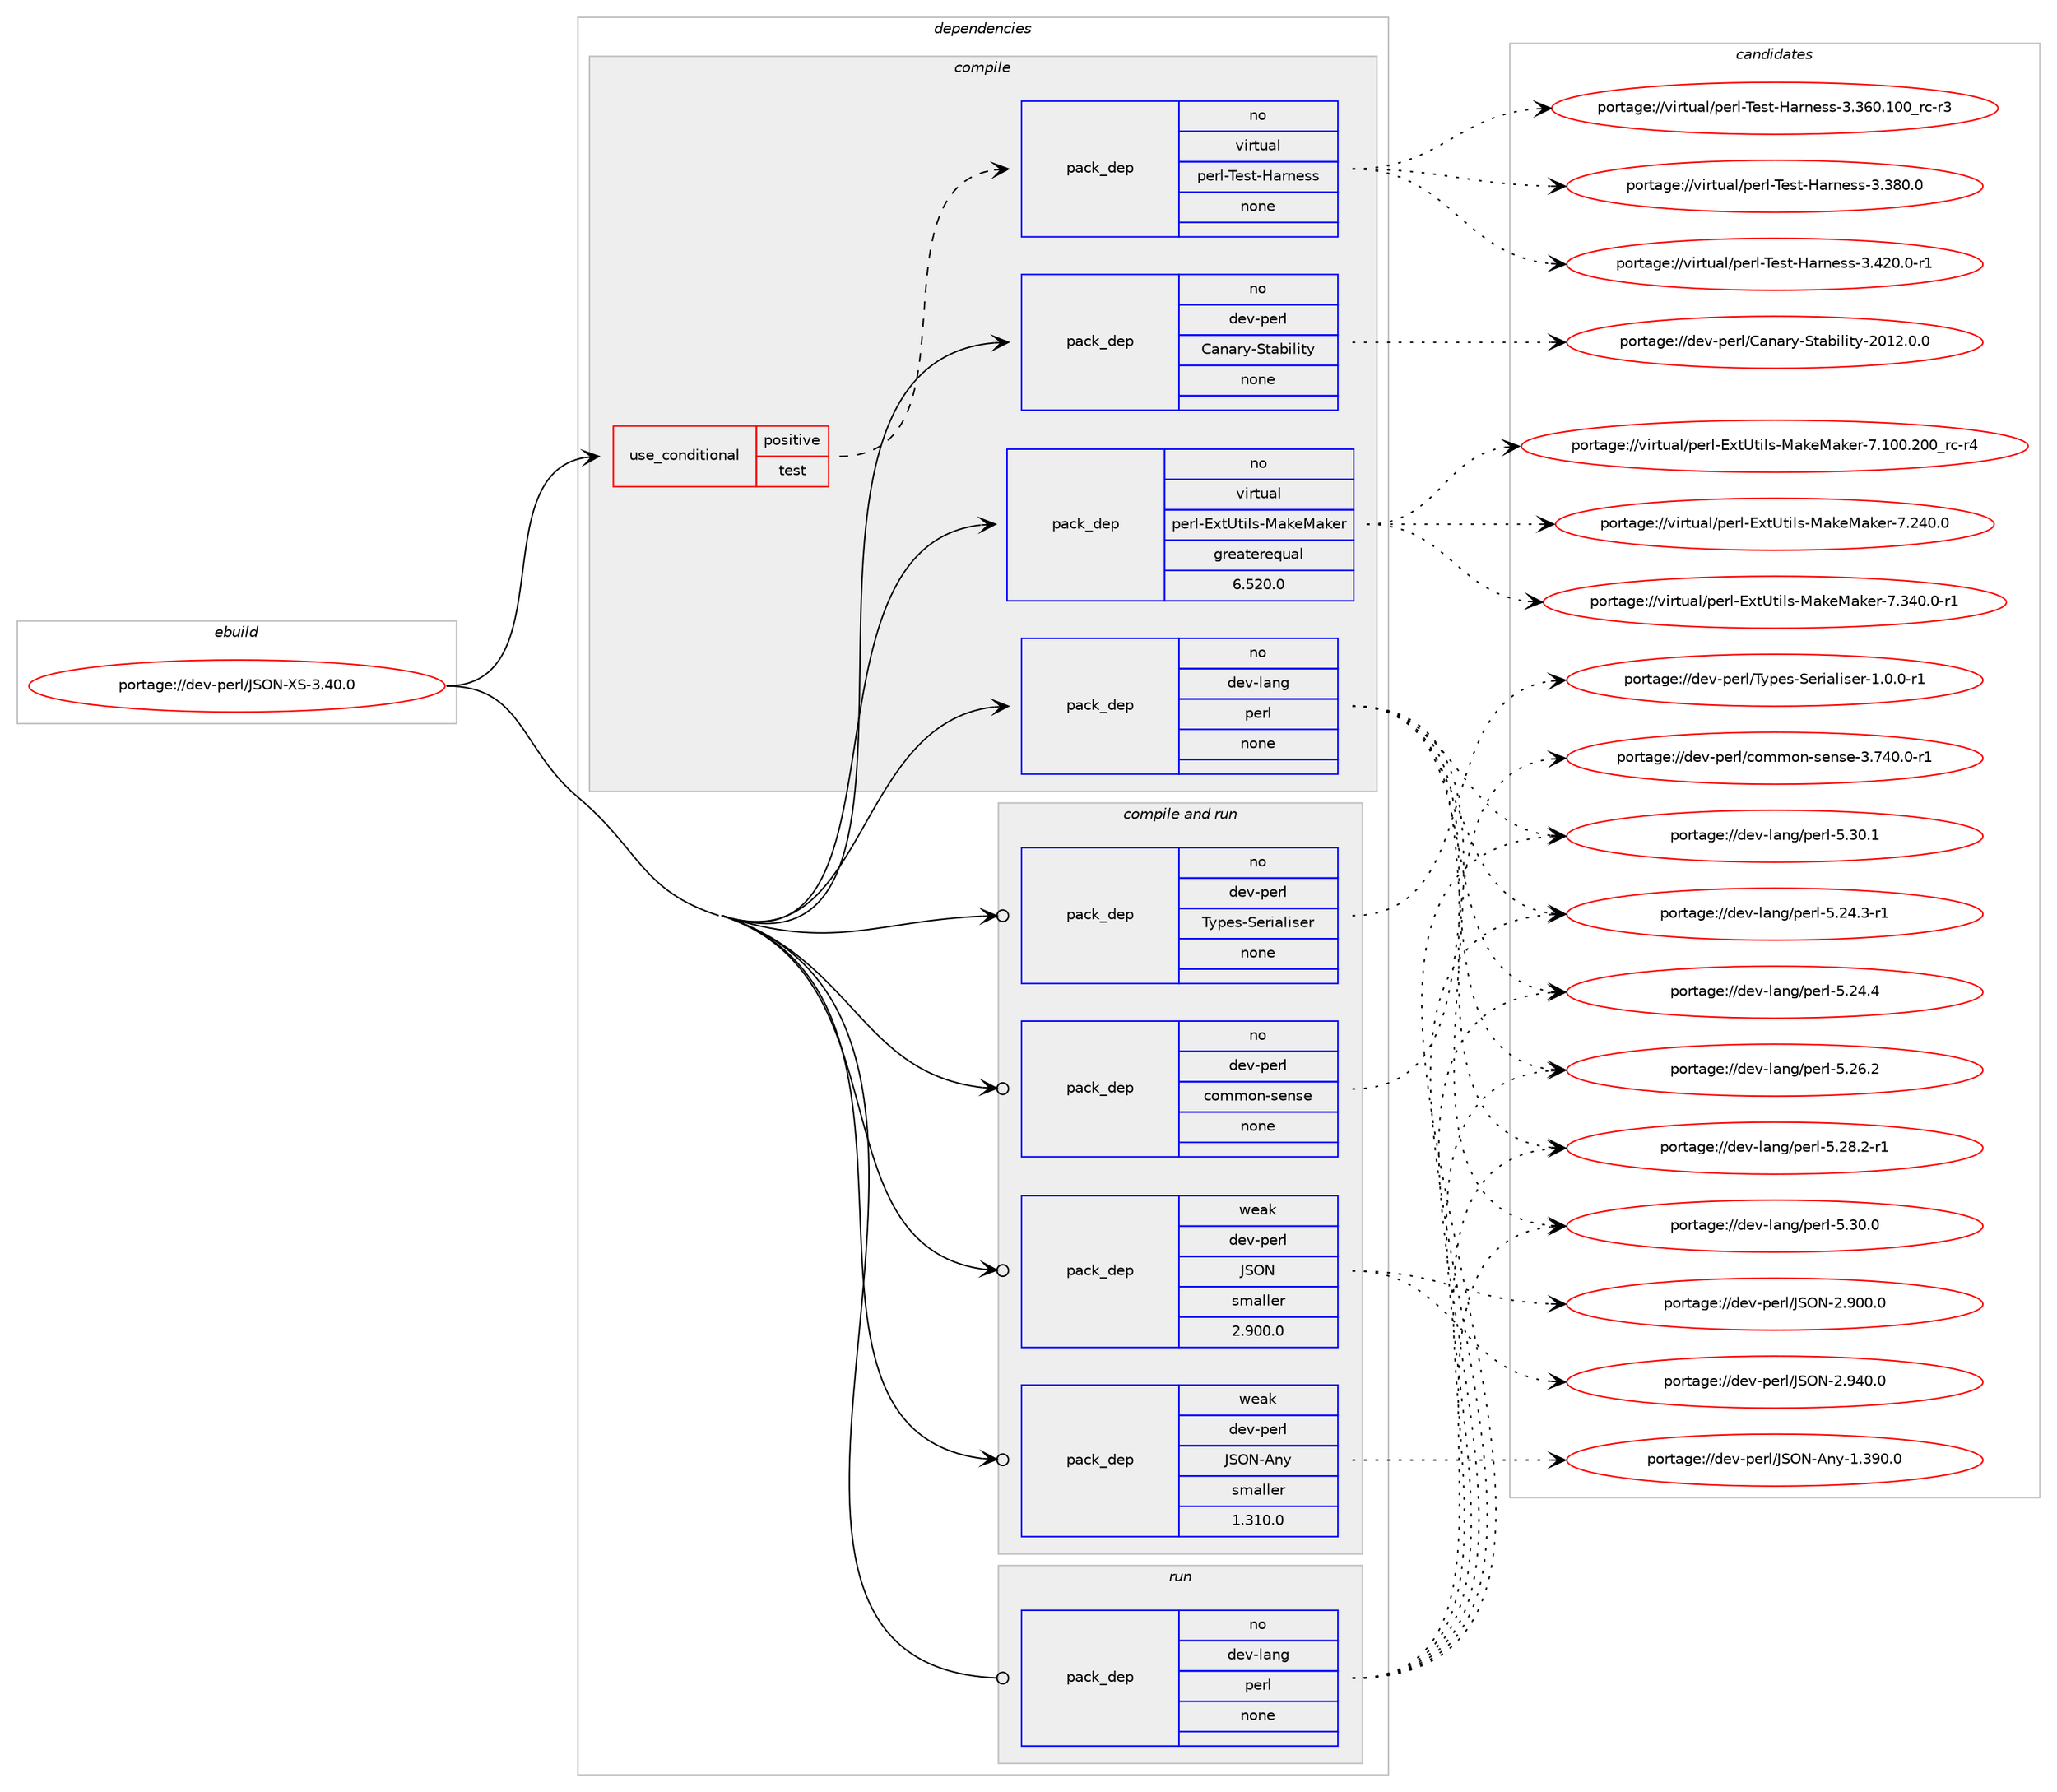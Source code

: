 digraph prolog {

# *************
# Graph options
# *************

newrank=true;
concentrate=true;
compound=true;
graph [rankdir=LR,fontname=Helvetica,fontsize=10,ranksep=1.5];#, ranksep=2.5, nodesep=0.2];
edge  [arrowhead=vee];
node  [fontname=Helvetica,fontsize=10];

# **********
# The ebuild
# **********

subgraph cluster_leftcol {
color=gray;
rank=same;
label=<<i>ebuild</i>>;
id [label="portage://dev-perl/JSON-XS-3.40.0", color=red, width=4, href="../dev-perl/JSON-XS-3.40.0.svg"];
}

# ****************
# The dependencies
# ****************

subgraph cluster_midcol {
color=gray;
label=<<i>dependencies</i>>;
subgraph cluster_compile {
fillcolor="#eeeeee";
style=filled;
label=<<i>compile</i>>;
subgraph cond23122 {
dependency114663 [label=<<TABLE BORDER="0" CELLBORDER="1" CELLSPACING="0" CELLPADDING="4"><TR><TD ROWSPAN="3" CELLPADDING="10">use_conditional</TD></TR><TR><TD>positive</TD></TR><TR><TD>test</TD></TR></TABLE>>, shape=none, color=red];
subgraph pack88356 {
dependency114664 [label=<<TABLE BORDER="0" CELLBORDER="1" CELLSPACING="0" CELLPADDING="4" WIDTH="220"><TR><TD ROWSPAN="6" CELLPADDING="30">pack_dep</TD></TR><TR><TD WIDTH="110">no</TD></TR><TR><TD>virtual</TD></TR><TR><TD>perl-Test-Harness</TD></TR><TR><TD>none</TD></TR><TR><TD></TD></TR></TABLE>>, shape=none, color=blue];
}
dependency114663:e -> dependency114664:w [weight=20,style="dashed",arrowhead="vee"];
}
id:e -> dependency114663:w [weight=20,style="solid",arrowhead="vee"];
subgraph pack88357 {
dependency114665 [label=<<TABLE BORDER="0" CELLBORDER="1" CELLSPACING="0" CELLPADDING="4" WIDTH="220"><TR><TD ROWSPAN="6" CELLPADDING="30">pack_dep</TD></TR><TR><TD WIDTH="110">no</TD></TR><TR><TD>dev-lang</TD></TR><TR><TD>perl</TD></TR><TR><TD>none</TD></TR><TR><TD></TD></TR></TABLE>>, shape=none, color=blue];
}
id:e -> dependency114665:w [weight=20,style="solid",arrowhead="vee"];
subgraph pack88358 {
dependency114666 [label=<<TABLE BORDER="0" CELLBORDER="1" CELLSPACING="0" CELLPADDING="4" WIDTH="220"><TR><TD ROWSPAN="6" CELLPADDING="30">pack_dep</TD></TR><TR><TD WIDTH="110">no</TD></TR><TR><TD>dev-perl</TD></TR><TR><TD>Canary-Stability</TD></TR><TR><TD>none</TD></TR><TR><TD></TD></TR></TABLE>>, shape=none, color=blue];
}
id:e -> dependency114666:w [weight=20,style="solid",arrowhead="vee"];
subgraph pack88359 {
dependency114667 [label=<<TABLE BORDER="0" CELLBORDER="1" CELLSPACING="0" CELLPADDING="4" WIDTH="220"><TR><TD ROWSPAN="6" CELLPADDING="30">pack_dep</TD></TR><TR><TD WIDTH="110">no</TD></TR><TR><TD>virtual</TD></TR><TR><TD>perl-ExtUtils-MakeMaker</TD></TR><TR><TD>greaterequal</TD></TR><TR><TD>6.520.0</TD></TR></TABLE>>, shape=none, color=blue];
}
id:e -> dependency114667:w [weight=20,style="solid",arrowhead="vee"];
}
subgraph cluster_compileandrun {
fillcolor="#eeeeee";
style=filled;
label=<<i>compile and run</i>>;
subgraph pack88360 {
dependency114668 [label=<<TABLE BORDER="0" CELLBORDER="1" CELLSPACING="0" CELLPADDING="4" WIDTH="220"><TR><TD ROWSPAN="6" CELLPADDING="30">pack_dep</TD></TR><TR><TD WIDTH="110">no</TD></TR><TR><TD>dev-perl</TD></TR><TR><TD>Types-Serialiser</TD></TR><TR><TD>none</TD></TR><TR><TD></TD></TR></TABLE>>, shape=none, color=blue];
}
id:e -> dependency114668:w [weight=20,style="solid",arrowhead="odotvee"];
subgraph pack88361 {
dependency114669 [label=<<TABLE BORDER="0" CELLBORDER="1" CELLSPACING="0" CELLPADDING="4" WIDTH="220"><TR><TD ROWSPAN="6" CELLPADDING="30">pack_dep</TD></TR><TR><TD WIDTH="110">no</TD></TR><TR><TD>dev-perl</TD></TR><TR><TD>common-sense</TD></TR><TR><TD>none</TD></TR><TR><TD></TD></TR></TABLE>>, shape=none, color=blue];
}
id:e -> dependency114669:w [weight=20,style="solid",arrowhead="odotvee"];
subgraph pack88362 {
dependency114670 [label=<<TABLE BORDER="0" CELLBORDER="1" CELLSPACING="0" CELLPADDING="4" WIDTH="220"><TR><TD ROWSPAN="6" CELLPADDING="30">pack_dep</TD></TR><TR><TD WIDTH="110">weak</TD></TR><TR><TD>dev-perl</TD></TR><TR><TD>JSON</TD></TR><TR><TD>smaller</TD></TR><TR><TD>2.900.0</TD></TR></TABLE>>, shape=none, color=blue];
}
id:e -> dependency114670:w [weight=20,style="solid",arrowhead="odotvee"];
subgraph pack88363 {
dependency114671 [label=<<TABLE BORDER="0" CELLBORDER="1" CELLSPACING="0" CELLPADDING="4" WIDTH="220"><TR><TD ROWSPAN="6" CELLPADDING="30">pack_dep</TD></TR><TR><TD WIDTH="110">weak</TD></TR><TR><TD>dev-perl</TD></TR><TR><TD>JSON-Any</TD></TR><TR><TD>smaller</TD></TR><TR><TD>1.310.0</TD></TR></TABLE>>, shape=none, color=blue];
}
id:e -> dependency114671:w [weight=20,style="solid",arrowhead="odotvee"];
}
subgraph cluster_run {
fillcolor="#eeeeee";
style=filled;
label=<<i>run</i>>;
subgraph pack88364 {
dependency114672 [label=<<TABLE BORDER="0" CELLBORDER="1" CELLSPACING="0" CELLPADDING="4" WIDTH="220"><TR><TD ROWSPAN="6" CELLPADDING="30">pack_dep</TD></TR><TR><TD WIDTH="110">no</TD></TR><TR><TD>dev-lang</TD></TR><TR><TD>perl</TD></TR><TR><TD>none</TD></TR><TR><TD></TD></TR></TABLE>>, shape=none, color=blue];
}
id:e -> dependency114672:w [weight=20,style="solid",arrowhead="odot"];
}
}

# **************
# The candidates
# **************

subgraph cluster_choices {
rank=same;
color=gray;
label=<<i>candidates</i>>;

subgraph choice88356 {
color=black;
nodesep=1;
choiceportage118105114116117971084711210111410845841011151164572971141101011151154551465154484649484895114994511451 [label="portage://virtual/perl-Test-Harness-3.360.100_rc-r3", color=red, width=4,href="../virtual/perl-Test-Harness-3.360.100_rc-r3.svg"];
choiceportage118105114116117971084711210111410845841011151164572971141101011151154551465156484648 [label="portage://virtual/perl-Test-Harness-3.380.0", color=red, width=4,href="../virtual/perl-Test-Harness-3.380.0.svg"];
choiceportage1181051141161179710847112101114108458410111511645729711411010111511545514652504846484511449 [label="portage://virtual/perl-Test-Harness-3.420.0-r1", color=red, width=4,href="../virtual/perl-Test-Harness-3.420.0-r1.svg"];
dependency114664:e -> choiceportage118105114116117971084711210111410845841011151164572971141101011151154551465154484649484895114994511451:w [style=dotted,weight="100"];
dependency114664:e -> choiceportage118105114116117971084711210111410845841011151164572971141101011151154551465156484648:w [style=dotted,weight="100"];
dependency114664:e -> choiceportage1181051141161179710847112101114108458410111511645729711411010111511545514652504846484511449:w [style=dotted,weight="100"];
}
subgraph choice88357 {
color=black;
nodesep=1;
choiceportage100101118451089711010347112101114108455346505246514511449 [label="portage://dev-lang/perl-5.24.3-r1", color=red, width=4,href="../dev-lang/perl-5.24.3-r1.svg"];
choiceportage10010111845108971101034711210111410845534650524652 [label="portage://dev-lang/perl-5.24.4", color=red, width=4,href="../dev-lang/perl-5.24.4.svg"];
choiceportage10010111845108971101034711210111410845534650544650 [label="portage://dev-lang/perl-5.26.2", color=red, width=4,href="../dev-lang/perl-5.26.2.svg"];
choiceportage100101118451089711010347112101114108455346505646504511449 [label="portage://dev-lang/perl-5.28.2-r1", color=red, width=4,href="../dev-lang/perl-5.28.2-r1.svg"];
choiceportage10010111845108971101034711210111410845534651484648 [label="portage://dev-lang/perl-5.30.0", color=red, width=4,href="../dev-lang/perl-5.30.0.svg"];
choiceportage10010111845108971101034711210111410845534651484649 [label="portage://dev-lang/perl-5.30.1", color=red, width=4,href="../dev-lang/perl-5.30.1.svg"];
dependency114665:e -> choiceportage100101118451089711010347112101114108455346505246514511449:w [style=dotted,weight="100"];
dependency114665:e -> choiceportage10010111845108971101034711210111410845534650524652:w [style=dotted,weight="100"];
dependency114665:e -> choiceportage10010111845108971101034711210111410845534650544650:w [style=dotted,weight="100"];
dependency114665:e -> choiceportage100101118451089711010347112101114108455346505646504511449:w [style=dotted,weight="100"];
dependency114665:e -> choiceportage10010111845108971101034711210111410845534651484648:w [style=dotted,weight="100"];
dependency114665:e -> choiceportage10010111845108971101034711210111410845534651484649:w [style=dotted,weight="100"];
}
subgraph choice88358 {
color=black;
nodesep=1;
choiceportage100101118451121011141084767971109711412145831169798105108105116121455048495046484648 [label="portage://dev-perl/Canary-Stability-2012.0.0", color=red, width=4,href="../dev-perl/Canary-Stability-2012.0.0.svg"];
dependency114666:e -> choiceportage100101118451121011141084767971109711412145831169798105108105116121455048495046484648:w [style=dotted,weight="100"];
}
subgraph choice88359 {
color=black;
nodesep=1;
choiceportage118105114116117971084711210111410845691201168511610510811545779710710177971071011144555464948484650484895114994511452 [label="portage://virtual/perl-ExtUtils-MakeMaker-7.100.200_rc-r4", color=red, width=4,href="../virtual/perl-ExtUtils-MakeMaker-7.100.200_rc-r4.svg"];
choiceportage118105114116117971084711210111410845691201168511610510811545779710710177971071011144555465052484648 [label="portage://virtual/perl-ExtUtils-MakeMaker-7.240.0", color=red, width=4,href="../virtual/perl-ExtUtils-MakeMaker-7.240.0.svg"];
choiceportage1181051141161179710847112101114108456912011685116105108115457797107101779710710111445554651524846484511449 [label="portage://virtual/perl-ExtUtils-MakeMaker-7.340.0-r1", color=red, width=4,href="../virtual/perl-ExtUtils-MakeMaker-7.340.0-r1.svg"];
dependency114667:e -> choiceportage118105114116117971084711210111410845691201168511610510811545779710710177971071011144555464948484650484895114994511452:w [style=dotted,weight="100"];
dependency114667:e -> choiceportage118105114116117971084711210111410845691201168511610510811545779710710177971071011144555465052484648:w [style=dotted,weight="100"];
dependency114667:e -> choiceportage1181051141161179710847112101114108456912011685116105108115457797107101779710710111445554651524846484511449:w [style=dotted,weight="100"];
}
subgraph choice88360 {
color=black;
nodesep=1;
choiceportage1001011184511210111410847841211121011154583101114105971081051151011144549464846484511449 [label="portage://dev-perl/Types-Serialiser-1.0.0-r1", color=red, width=4,href="../dev-perl/Types-Serialiser-1.0.0-r1.svg"];
dependency114668:e -> choiceportage1001011184511210111410847841211121011154583101114105971081051151011144549464846484511449:w [style=dotted,weight="100"];
}
subgraph choice88361 {
color=black;
nodesep=1;
choiceportage1001011184511210111410847991111091091111104511510111011510145514655524846484511449 [label="portage://dev-perl/common-sense-3.740.0-r1", color=red, width=4,href="../dev-perl/common-sense-3.740.0-r1.svg"];
dependency114669:e -> choiceportage1001011184511210111410847991111091091111104511510111011510145514655524846484511449:w [style=dotted,weight="100"];
}
subgraph choice88362 {
color=black;
nodesep=1;
choiceportage1001011184511210111410847748379784550465748484648 [label="portage://dev-perl/JSON-2.900.0", color=red, width=4,href="../dev-perl/JSON-2.900.0.svg"];
choiceportage1001011184511210111410847748379784550465752484648 [label="portage://dev-perl/JSON-2.940.0", color=red, width=4,href="../dev-perl/JSON-2.940.0.svg"];
dependency114670:e -> choiceportage1001011184511210111410847748379784550465748484648:w [style=dotted,weight="100"];
dependency114670:e -> choiceportage1001011184511210111410847748379784550465752484648:w [style=dotted,weight="100"];
}
subgraph choice88363 {
color=black;
nodesep=1;
choiceportage10010111845112101114108477483797845651101214549465157484648 [label="portage://dev-perl/JSON-Any-1.390.0", color=red, width=4,href="../dev-perl/JSON-Any-1.390.0.svg"];
dependency114671:e -> choiceportage10010111845112101114108477483797845651101214549465157484648:w [style=dotted,weight="100"];
}
subgraph choice88364 {
color=black;
nodesep=1;
choiceportage100101118451089711010347112101114108455346505246514511449 [label="portage://dev-lang/perl-5.24.3-r1", color=red, width=4,href="../dev-lang/perl-5.24.3-r1.svg"];
choiceportage10010111845108971101034711210111410845534650524652 [label="portage://dev-lang/perl-5.24.4", color=red, width=4,href="../dev-lang/perl-5.24.4.svg"];
choiceportage10010111845108971101034711210111410845534650544650 [label="portage://dev-lang/perl-5.26.2", color=red, width=4,href="../dev-lang/perl-5.26.2.svg"];
choiceportage100101118451089711010347112101114108455346505646504511449 [label="portage://dev-lang/perl-5.28.2-r1", color=red, width=4,href="../dev-lang/perl-5.28.2-r1.svg"];
choiceportage10010111845108971101034711210111410845534651484648 [label="portage://dev-lang/perl-5.30.0", color=red, width=4,href="../dev-lang/perl-5.30.0.svg"];
choiceportage10010111845108971101034711210111410845534651484649 [label="portage://dev-lang/perl-5.30.1", color=red, width=4,href="../dev-lang/perl-5.30.1.svg"];
dependency114672:e -> choiceportage100101118451089711010347112101114108455346505246514511449:w [style=dotted,weight="100"];
dependency114672:e -> choiceportage10010111845108971101034711210111410845534650524652:w [style=dotted,weight="100"];
dependency114672:e -> choiceportage10010111845108971101034711210111410845534650544650:w [style=dotted,weight="100"];
dependency114672:e -> choiceportage100101118451089711010347112101114108455346505646504511449:w [style=dotted,weight="100"];
dependency114672:e -> choiceportage10010111845108971101034711210111410845534651484648:w [style=dotted,weight="100"];
dependency114672:e -> choiceportage10010111845108971101034711210111410845534651484649:w [style=dotted,weight="100"];
}
}

}
